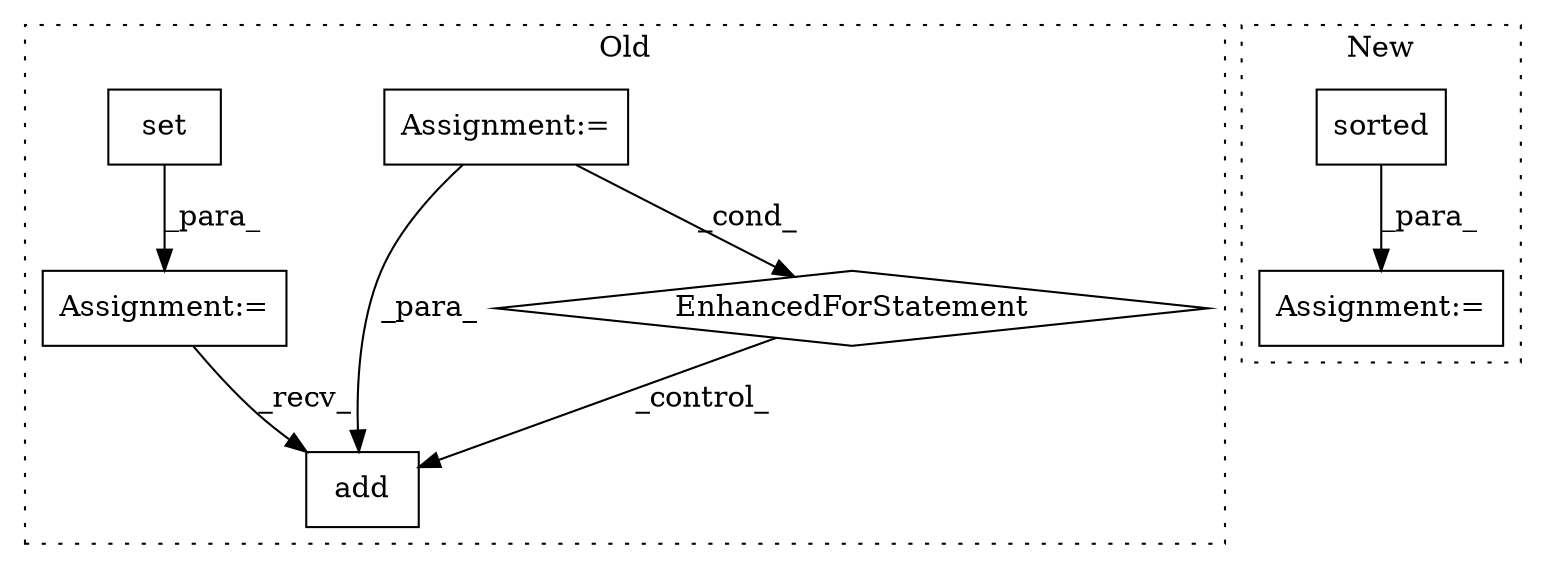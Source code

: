digraph G {
subgraph cluster0 {
1 [label="add" a="32" s="7301,7306" l="4,1" shape="box"];
4 [label="Assignment:=" a="7" s="7220,7286" l="53,2" shape="box"];
5 [label="EnhancedForStatement" a="70" s="7220,7286" l="53,2" shape="diamond"];
6 [label="Assignment:=" a="7" s="7208" l="1" shape="box"];
7 [label="set" a="32" s="7209" l="5" shape="box"];
label = "Old";
style="dotted";
}
subgraph cluster1 {
2 [label="sorted" a="32" s="7108,7131" l="7,1" shape="box"];
3 [label="Assignment:=" a="7" s="7106" l="2" shape="box"];
label = "New";
style="dotted";
}
2 -> 3 [label="_para_"];
4 -> 5 [label="_cond_"];
4 -> 1 [label="_para_"];
5 -> 1 [label="_control_"];
6 -> 1 [label="_recv_"];
7 -> 6 [label="_para_"];
}